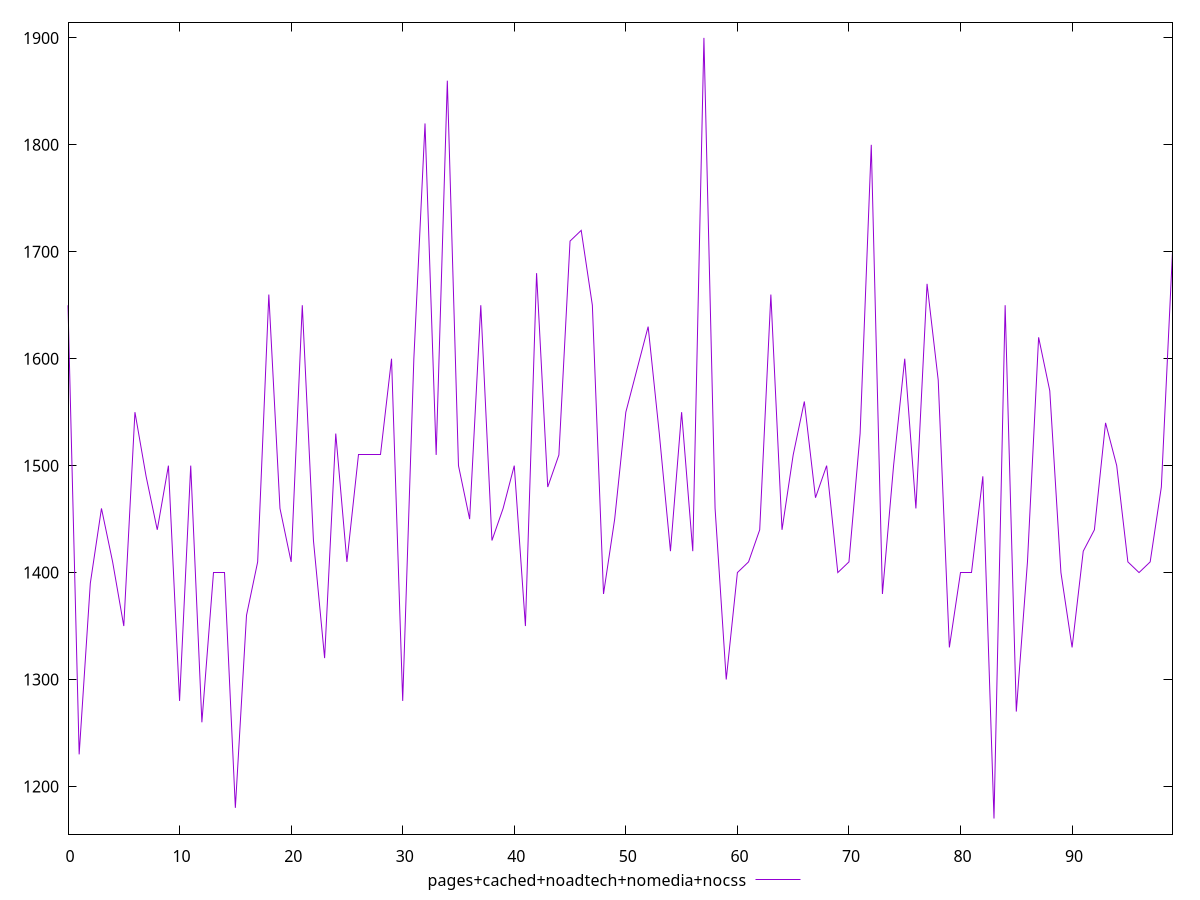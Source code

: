 reset

$pagesCachedNoadtechNomediaNocss <<EOF
0 1650
1 1230
2 1390
3 1460
4 1410
5 1350
6 1550
7 1490
8 1440
9 1500
10 1280
11 1500
12 1260
13 1400
14 1400
15 1180
16 1360
17 1410
18 1660
19 1460
20 1410
21 1650
22 1430
23 1320
24 1530
25 1410
26 1510
27 1510
28 1510
29 1600
30 1280
31 1600
32 1820
33 1510
34 1860
35 1500
36 1450
37 1650
38 1430
39 1460
40 1500
41 1350
42 1680
43 1480
44 1510
45 1710
46 1720
47 1650
48 1380
49 1450
50 1550
51 1590
52 1630
53 1530
54 1420
55 1550
56 1420
57 1900
58 1460
59 1300
60 1400
61 1410
62 1440
63 1660
64 1440
65 1510
66 1560
67 1470
68 1500
69 1400
70 1410
71 1530
72 1800
73 1380
74 1500
75 1600
76 1460
77 1670
78 1580
79 1330
80 1400
81 1400
82 1490
83 1170
84 1650
85 1270
86 1410
87 1620
88 1570
89 1400
90 1330
91 1420
92 1440
93 1540
94 1500
95 1410
96 1400
97 1410
98 1480
99 1700
EOF

set key outside below
set xrange [0:99]
set yrange [1155.4:1914.6]
set trange [1155.4:1914.6]
set terminal svg size 640, 500 enhanced background rgb 'white'
set output "report_00015_2021-02-09T16-11-33.973Z/uses-text-compression/comparison/line/4_vs_5.svg"

plot $pagesCachedNoadtechNomediaNocss title "pages+cached+noadtech+nomedia+nocss" with line

reset
